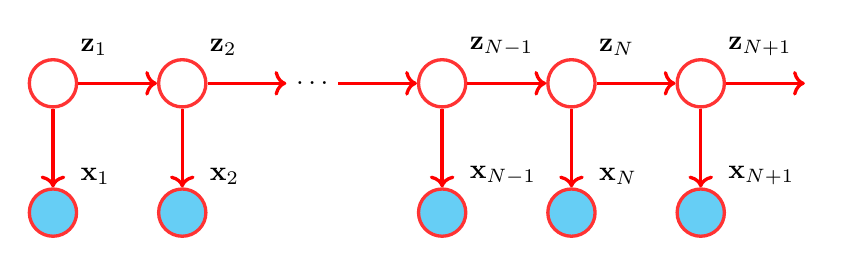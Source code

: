 \begin{tikzpicture}[
latentnode/.style={circle, draw=red!80, minimum size=6mm, very thick},
observednode/.style={circle, draw=red!80, fill=cyan!60, minimum size=6mm, very thick},
]

% Defining the nodes
\node[latentnode, label=above right:{${\bf z}_1$}] (z1) {};
\node[latentnode, label=above right:{${\bf z}_2$}] (z2) [right=of z1] {};
\node (transition) [right=of z2] {$\ldots$};
\node[latentnode, label=above right:{${\bf z}_{N-1}$}] (z_nm1) [right=of transition] {};
\node[latentnode, label=above right:{${\bf z}_{N}$}] (zn) [right=of z_nm1] {};
\node[latentnode, label=above right:{${\bf z}_{N+1}$}] (z_np1) [right=of zn] {};
\node (final) [right=of z_np1] {};

% Defining observed nodes
\node[observednode, label=above right:{${\bf x}_1$}] (x1) [below=of z1]{};
\node[observednode, label=above right:{${\bf x}_2$}] (x2) [below=of z2]{};
\node[observednode, label=above right:{${\bf x}_{N-1}$}] (x_nm1) [below=of z_nm1]{};
\node[observednode, label=above right:{${\bf x}_{N}$}] (xn) [below=of zn]{};
\node[observednode, label=above right:{${\bf x}_{N+1}$}] (x_np1) [below=of z_np1]{};


% Relationships between latent variables
\draw[->, color=red, very thick] (z1) -- (z2);
\draw[->, color=red, very thick] (z2) -- (transition);
\draw[->, color=red, very thick] (transition) -- (z_nm1);
\draw[->, color=red, very thick] (z_nm1) -- (zn);
\draw[->, color=red, very thick] (zn) -- (z_np1);
% final node
\draw[->, color=red, very thick] (z_np1) -- (final);

% Relationships between observed and latent variables
\draw[->, color=red, very thick] (z1) -- (x1);
\draw[->, color=red, very thick] (z2) -- (x2);
\draw[->, color=red, very thick] (z_nm1) -- (x_nm1);
\draw[->, color=red, very thick] (zn) -- (xn);
\draw[->, color=red, very thick] (z_np1) -- (x_np1);

\end{tikzpicture}